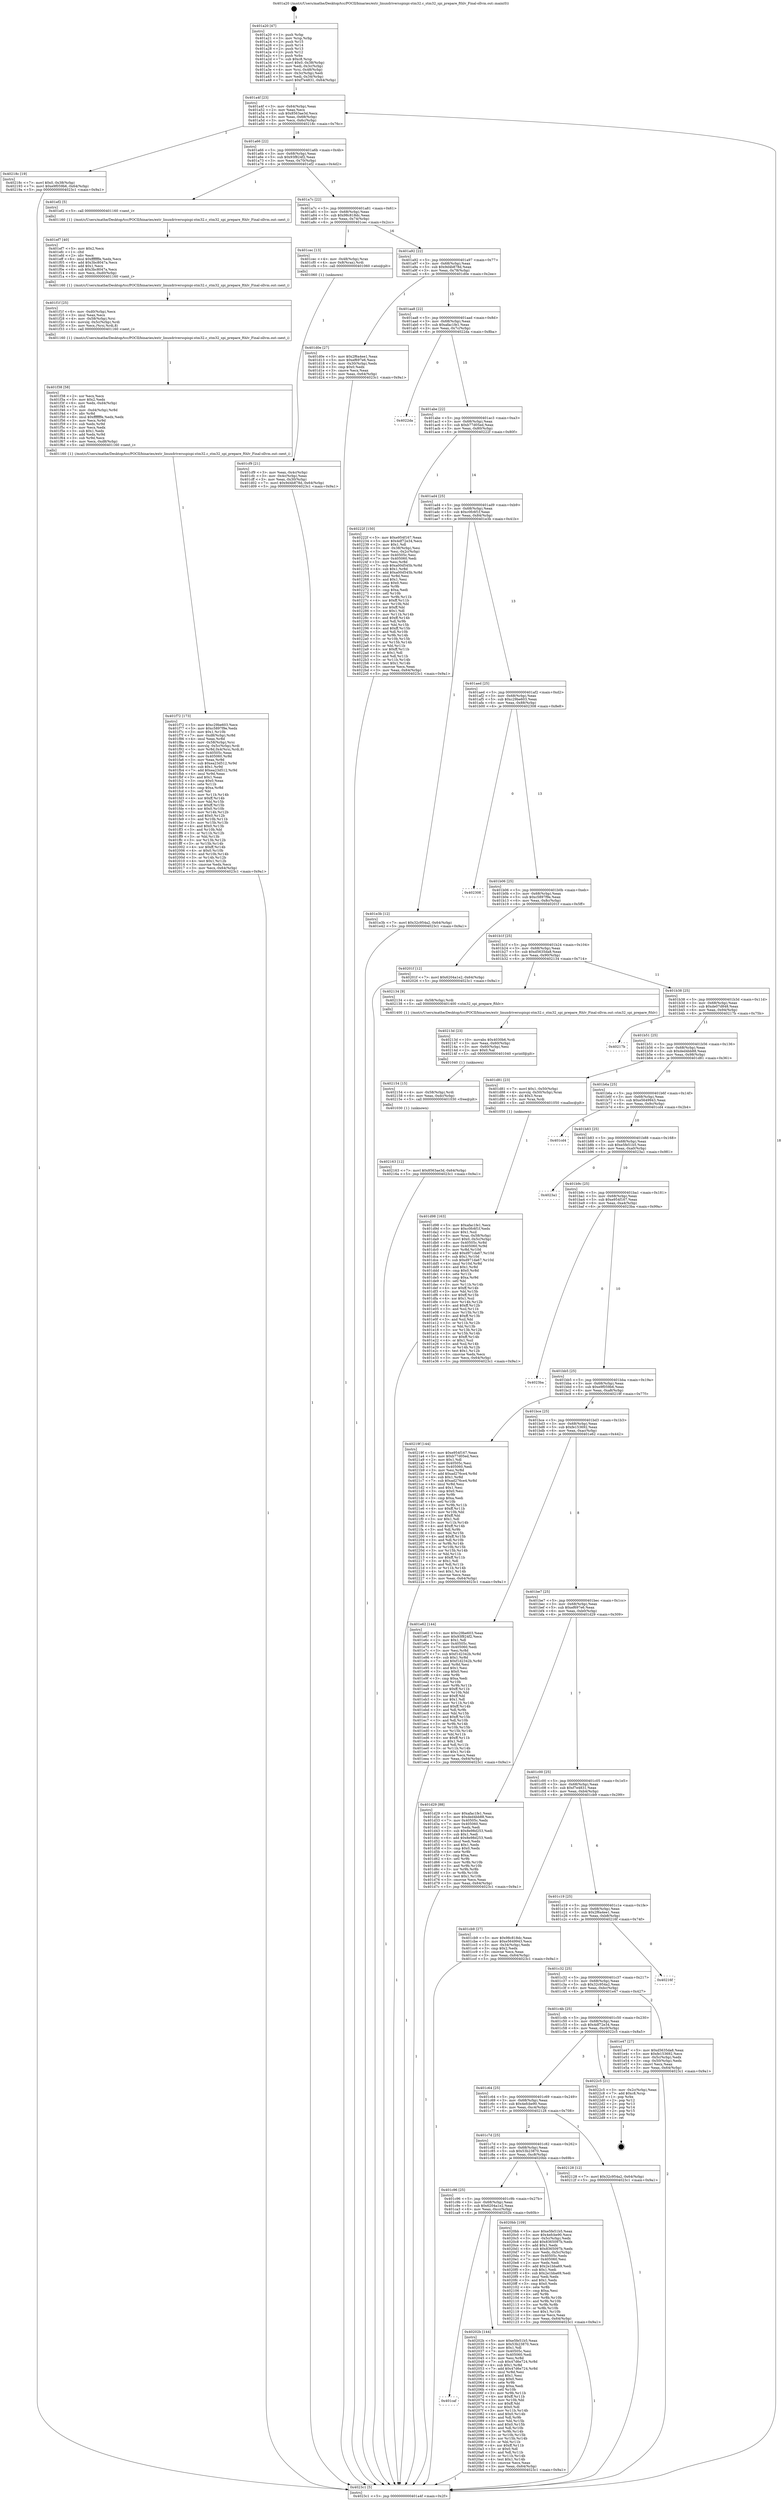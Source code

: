 digraph "0x401a20" {
  label = "0x401a20 (/mnt/c/Users/mathe/Desktop/tcc/POCII/binaries/extr_linuxdriversspispi-stm32.c_stm32_spi_prepare_fthlv_Final-ollvm.out::main(0))"
  labelloc = "t"
  node[shape=record]

  Entry [label="",width=0.3,height=0.3,shape=circle,fillcolor=black,style=filled]
  "0x401a4f" [label="{
     0x401a4f [23]\l
     | [instrs]\l
     &nbsp;&nbsp;0x401a4f \<+3\>: mov -0x64(%rbp),%eax\l
     &nbsp;&nbsp;0x401a52 \<+2\>: mov %eax,%ecx\l
     &nbsp;&nbsp;0x401a54 \<+6\>: sub $0x8563ae3d,%ecx\l
     &nbsp;&nbsp;0x401a5a \<+3\>: mov %eax,-0x68(%rbp)\l
     &nbsp;&nbsp;0x401a5d \<+3\>: mov %ecx,-0x6c(%rbp)\l
     &nbsp;&nbsp;0x401a60 \<+6\>: je 000000000040218c \<main+0x76c\>\l
  }"]
  "0x40218c" [label="{
     0x40218c [19]\l
     | [instrs]\l
     &nbsp;&nbsp;0x40218c \<+7\>: movl $0x0,-0x38(%rbp)\l
     &nbsp;&nbsp;0x402193 \<+7\>: movl $0xe9f059b6,-0x64(%rbp)\l
     &nbsp;&nbsp;0x40219a \<+5\>: jmp 00000000004023c1 \<main+0x9a1\>\l
  }"]
  "0x401a66" [label="{
     0x401a66 [22]\l
     | [instrs]\l
     &nbsp;&nbsp;0x401a66 \<+5\>: jmp 0000000000401a6b \<main+0x4b\>\l
     &nbsp;&nbsp;0x401a6b \<+3\>: mov -0x68(%rbp),%eax\l
     &nbsp;&nbsp;0x401a6e \<+5\>: sub $0x93f824f2,%eax\l
     &nbsp;&nbsp;0x401a73 \<+3\>: mov %eax,-0x70(%rbp)\l
     &nbsp;&nbsp;0x401a76 \<+6\>: je 0000000000401ef2 \<main+0x4d2\>\l
  }"]
  Exit [label="",width=0.3,height=0.3,shape=circle,fillcolor=black,style=filled,peripheries=2]
  "0x401ef2" [label="{
     0x401ef2 [5]\l
     | [instrs]\l
     &nbsp;&nbsp;0x401ef2 \<+5\>: call 0000000000401160 \<next_i\>\l
     | [calls]\l
     &nbsp;&nbsp;0x401160 \{1\} (/mnt/c/Users/mathe/Desktop/tcc/POCII/binaries/extr_linuxdriversspispi-stm32.c_stm32_spi_prepare_fthlv_Final-ollvm.out::next_i)\l
  }"]
  "0x401a7c" [label="{
     0x401a7c [22]\l
     | [instrs]\l
     &nbsp;&nbsp;0x401a7c \<+5\>: jmp 0000000000401a81 \<main+0x61\>\l
     &nbsp;&nbsp;0x401a81 \<+3\>: mov -0x68(%rbp),%eax\l
     &nbsp;&nbsp;0x401a84 \<+5\>: sub $0x98c818dc,%eax\l
     &nbsp;&nbsp;0x401a89 \<+3\>: mov %eax,-0x74(%rbp)\l
     &nbsp;&nbsp;0x401a8c \<+6\>: je 0000000000401cec \<main+0x2cc\>\l
  }"]
  "0x402163" [label="{
     0x402163 [12]\l
     | [instrs]\l
     &nbsp;&nbsp;0x402163 \<+7\>: movl $0x8563ae3d,-0x64(%rbp)\l
     &nbsp;&nbsp;0x40216a \<+5\>: jmp 00000000004023c1 \<main+0x9a1\>\l
  }"]
  "0x401cec" [label="{
     0x401cec [13]\l
     | [instrs]\l
     &nbsp;&nbsp;0x401cec \<+4\>: mov -0x48(%rbp),%rax\l
     &nbsp;&nbsp;0x401cf0 \<+4\>: mov 0x8(%rax),%rdi\l
     &nbsp;&nbsp;0x401cf4 \<+5\>: call 0000000000401060 \<atoi@plt\>\l
     | [calls]\l
     &nbsp;&nbsp;0x401060 \{1\} (unknown)\l
  }"]
  "0x401a92" [label="{
     0x401a92 [22]\l
     | [instrs]\l
     &nbsp;&nbsp;0x401a92 \<+5\>: jmp 0000000000401a97 \<main+0x77\>\l
     &nbsp;&nbsp;0x401a97 \<+3\>: mov -0x68(%rbp),%eax\l
     &nbsp;&nbsp;0x401a9a \<+5\>: sub $0x9d4b878d,%eax\l
     &nbsp;&nbsp;0x401a9f \<+3\>: mov %eax,-0x78(%rbp)\l
     &nbsp;&nbsp;0x401aa2 \<+6\>: je 0000000000401d0e \<main+0x2ee\>\l
  }"]
  "0x402154" [label="{
     0x402154 [15]\l
     | [instrs]\l
     &nbsp;&nbsp;0x402154 \<+4\>: mov -0x58(%rbp),%rdi\l
     &nbsp;&nbsp;0x402158 \<+6\>: mov %eax,-0xdc(%rbp)\l
     &nbsp;&nbsp;0x40215e \<+5\>: call 0000000000401030 \<free@plt\>\l
     | [calls]\l
     &nbsp;&nbsp;0x401030 \{1\} (unknown)\l
  }"]
  "0x401d0e" [label="{
     0x401d0e [27]\l
     | [instrs]\l
     &nbsp;&nbsp;0x401d0e \<+5\>: mov $0x2f6a4ee1,%eax\l
     &nbsp;&nbsp;0x401d13 \<+5\>: mov $0xef697e6,%ecx\l
     &nbsp;&nbsp;0x401d18 \<+3\>: mov -0x30(%rbp),%edx\l
     &nbsp;&nbsp;0x401d1b \<+3\>: cmp $0x0,%edx\l
     &nbsp;&nbsp;0x401d1e \<+3\>: cmove %ecx,%eax\l
     &nbsp;&nbsp;0x401d21 \<+3\>: mov %eax,-0x64(%rbp)\l
     &nbsp;&nbsp;0x401d24 \<+5\>: jmp 00000000004023c1 \<main+0x9a1\>\l
  }"]
  "0x401aa8" [label="{
     0x401aa8 [22]\l
     | [instrs]\l
     &nbsp;&nbsp;0x401aa8 \<+5\>: jmp 0000000000401aad \<main+0x8d\>\l
     &nbsp;&nbsp;0x401aad \<+3\>: mov -0x68(%rbp),%eax\l
     &nbsp;&nbsp;0x401ab0 \<+5\>: sub $0xafac1fe1,%eax\l
     &nbsp;&nbsp;0x401ab5 \<+3\>: mov %eax,-0x7c(%rbp)\l
     &nbsp;&nbsp;0x401ab8 \<+6\>: je 00000000004022da \<main+0x8ba\>\l
  }"]
  "0x40213d" [label="{
     0x40213d [23]\l
     | [instrs]\l
     &nbsp;&nbsp;0x40213d \<+10\>: movabs $0x4030b6,%rdi\l
     &nbsp;&nbsp;0x402147 \<+3\>: mov %eax,-0x60(%rbp)\l
     &nbsp;&nbsp;0x40214a \<+3\>: mov -0x60(%rbp),%esi\l
     &nbsp;&nbsp;0x40214d \<+2\>: mov $0x0,%al\l
     &nbsp;&nbsp;0x40214f \<+5\>: call 0000000000401040 \<printf@plt\>\l
     | [calls]\l
     &nbsp;&nbsp;0x401040 \{1\} (unknown)\l
  }"]
  "0x4022da" [label="{
     0x4022da\l
  }", style=dashed]
  "0x401abe" [label="{
     0x401abe [22]\l
     | [instrs]\l
     &nbsp;&nbsp;0x401abe \<+5\>: jmp 0000000000401ac3 \<main+0xa3\>\l
     &nbsp;&nbsp;0x401ac3 \<+3\>: mov -0x68(%rbp),%eax\l
     &nbsp;&nbsp;0x401ac6 \<+5\>: sub $0xb77d05ed,%eax\l
     &nbsp;&nbsp;0x401acb \<+3\>: mov %eax,-0x80(%rbp)\l
     &nbsp;&nbsp;0x401ace \<+6\>: je 000000000040222f \<main+0x80f\>\l
  }"]
  "0x401caf" [label="{
     0x401caf\l
  }", style=dashed]
  "0x40222f" [label="{
     0x40222f [150]\l
     | [instrs]\l
     &nbsp;&nbsp;0x40222f \<+5\>: mov $0xe954f167,%eax\l
     &nbsp;&nbsp;0x402234 \<+5\>: mov $0x4df72e34,%ecx\l
     &nbsp;&nbsp;0x402239 \<+2\>: mov $0x1,%dl\l
     &nbsp;&nbsp;0x40223b \<+3\>: mov -0x38(%rbp),%esi\l
     &nbsp;&nbsp;0x40223e \<+3\>: mov %esi,-0x2c(%rbp)\l
     &nbsp;&nbsp;0x402241 \<+7\>: mov 0x40505c,%esi\l
     &nbsp;&nbsp;0x402248 \<+7\>: mov 0x405060,%edi\l
     &nbsp;&nbsp;0x40224f \<+3\>: mov %esi,%r8d\l
     &nbsp;&nbsp;0x402252 \<+7\>: sub $0xa00d545b,%r8d\l
     &nbsp;&nbsp;0x402259 \<+4\>: sub $0x1,%r8d\l
     &nbsp;&nbsp;0x40225d \<+7\>: add $0xa00d545b,%r8d\l
     &nbsp;&nbsp;0x402264 \<+4\>: imul %r8d,%esi\l
     &nbsp;&nbsp;0x402268 \<+3\>: and $0x1,%esi\l
     &nbsp;&nbsp;0x40226b \<+3\>: cmp $0x0,%esi\l
     &nbsp;&nbsp;0x40226e \<+4\>: sete %r9b\l
     &nbsp;&nbsp;0x402272 \<+3\>: cmp $0xa,%edi\l
     &nbsp;&nbsp;0x402275 \<+4\>: setl %r10b\l
     &nbsp;&nbsp;0x402279 \<+3\>: mov %r9b,%r11b\l
     &nbsp;&nbsp;0x40227c \<+4\>: xor $0xff,%r11b\l
     &nbsp;&nbsp;0x402280 \<+3\>: mov %r10b,%bl\l
     &nbsp;&nbsp;0x402283 \<+3\>: xor $0xff,%bl\l
     &nbsp;&nbsp;0x402286 \<+3\>: xor $0x1,%dl\l
     &nbsp;&nbsp;0x402289 \<+3\>: mov %r11b,%r14b\l
     &nbsp;&nbsp;0x40228c \<+4\>: and $0xff,%r14b\l
     &nbsp;&nbsp;0x402290 \<+3\>: and %dl,%r9b\l
     &nbsp;&nbsp;0x402293 \<+3\>: mov %bl,%r15b\l
     &nbsp;&nbsp;0x402296 \<+4\>: and $0xff,%r15b\l
     &nbsp;&nbsp;0x40229a \<+3\>: and %dl,%r10b\l
     &nbsp;&nbsp;0x40229d \<+3\>: or %r9b,%r14b\l
     &nbsp;&nbsp;0x4022a0 \<+3\>: or %r10b,%r15b\l
     &nbsp;&nbsp;0x4022a3 \<+3\>: xor %r15b,%r14b\l
     &nbsp;&nbsp;0x4022a6 \<+3\>: or %bl,%r11b\l
     &nbsp;&nbsp;0x4022a9 \<+4\>: xor $0xff,%r11b\l
     &nbsp;&nbsp;0x4022ad \<+3\>: or $0x1,%dl\l
     &nbsp;&nbsp;0x4022b0 \<+3\>: and %dl,%r11b\l
     &nbsp;&nbsp;0x4022b3 \<+3\>: or %r11b,%r14b\l
     &nbsp;&nbsp;0x4022b6 \<+4\>: test $0x1,%r14b\l
     &nbsp;&nbsp;0x4022ba \<+3\>: cmovne %ecx,%eax\l
     &nbsp;&nbsp;0x4022bd \<+3\>: mov %eax,-0x64(%rbp)\l
     &nbsp;&nbsp;0x4022c0 \<+5\>: jmp 00000000004023c1 \<main+0x9a1\>\l
  }"]
  "0x401ad4" [label="{
     0x401ad4 [25]\l
     | [instrs]\l
     &nbsp;&nbsp;0x401ad4 \<+5\>: jmp 0000000000401ad9 \<main+0xb9\>\l
     &nbsp;&nbsp;0x401ad9 \<+3\>: mov -0x68(%rbp),%eax\l
     &nbsp;&nbsp;0x401adc \<+5\>: sub $0xc0fc6f1f,%eax\l
     &nbsp;&nbsp;0x401ae1 \<+6\>: mov %eax,-0x84(%rbp)\l
     &nbsp;&nbsp;0x401ae7 \<+6\>: je 0000000000401e3b \<main+0x41b\>\l
  }"]
  "0x40202b" [label="{
     0x40202b [144]\l
     | [instrs]\l
     &nbsp;&nbsp;0x40202b \<+5\>: mov $0xe5fe51b5,%eax\l
     &nbsp;&nbsp;0x402030 \<+5\>: mov $0x53b23870,%ecx\l
     &nbsp;&nbsp;0x402035 \<+2\>: mov $0x1,%dl\l
     &nbsp;&nbsp;0x402037 \<+7\>: mov 0x40505c,%esi\l
     &nbsp;&nbsp;0x40203e \<+7\>: mov 0x405060,%edi\l
     &nbsp;&nbsp;0x402045 \<+3\>: mov %esi,%r8d\l
     &nbsp;&nbsp;0x402048 \<+7\>: sub $0x47d6e724,%r8d\l
     &nbsp;&nbsp;0x40204f \<+4\>: sub $0x1,%r8d\l
     &nbsp;&nbsp;0x402053 \<+7\>: add $0x47d6e724,%r8d\l
     &nbsp;&nbsp;0x40205a \<+4\>: imul %r8d,%esi\l
     &nbsp;&nbsp;0x40205e \<+3\>: and $0x1,%esi\l
     &nbsp;&nbsp;0x402061 \<+3\>: cmp $0x0,%esi\l
     &nbsp;&nbsp;0x402064 \<+4\>: sete %r9b\l
     &nbsp;&nbsp;0x402068 \<+3\>: cmp $0xa,%edi\l
     &nbsp;&nbsp;0x40206b \<+4\>: setl %r10b\l
     &nbsp;&nbsp;0x40206f \<+3\>: mov %r9b,%r11b\l
     &nbsp;&nbsp;0x402072 \<+4\>: xor $0xff,%r11b\l
     &nbsp;&nbsp;0x402076 \<+3\>: mov %r10b,%bl\l
     &nbsp;&nbsp;0x402079 \<+3\>: xor $0xff,%bl\l
     &nbsp;&nbsp;0x40207c \<+3\>: xor $0x0,%dl\l
     &nbsp;&nbsp;0x40207f \<+3\>: mov %r11b,%r14b\l
     &nbsp;&nbsp;0x402082 \<+4\>: and $0x0,%r14b\l
     &nbsp;&nbsp;0x402086 \<+3\>: and %dl,%r9b\l
     &nbsp;&nbsp;0x402089 \<+3\>: mov %bl,%r15b\l
     &nbsp;&nbsp;0x40208c \<+4\>: and $0x0,%r15b\l
     &nbsp;&nbsp;0x402090 \<+3\>: and %dl,%r10b\l
     &nbsp;&nbsp;0x402093 \<+3\>: or %r9b,%r14b\l
     &nbsp;&nbsp;0x402096 \<+3\>: or %r10b,%r15b\l
     &nbsp;&nbsp;0x402099 \<+3\>: xor %r15b,%r14b\l
     &nbsp;&nbsp;0x40209c \<+3\>: or %bl,%r11b\l
     &nbsp;&nbsp;0x40209f \<+4\>: xor $0xff,%r11b\l
     &nbsp;&nbsp;0x4020a3 \<+3\>: or $0x0,%dl\l
     &nbsp;&nbsp;0x4020a6 \<+3\>: and %dl,%r11b\l
     &nbsp;&nbsp;0x4020a9 \<+3\>: or %r11b,%r14b\l
     &nbsp;&nbsp;0x4020ac \<+4\>: test $0x1,%r14b\l
     &nbsp;&nbsp;0x4020b0 \<+3\>: cmovne %ecx,%eax\l
     &nbsp;&nbsp;0x4020b3 \<+3\>: mov %eax,-0x64(%rbp)\l
     &nbsp;&nbsp;0x4020b6 \<+5\>: jmp 00000000004023c1 \<main+0x9a1\>\l
  }"]
  "0x401e3b" [label="{
     0x401e3b [12]\l
     | [instrs]\l
     &nbsp;&nbsp;0x401e3b \<+7\>: movl $0x32c954a2,-0x64(%rbp)\l
     &nbsp;&nbsp;0x401e42 \<+5\>: jmp 00000000004023c1 \<main+0x9a1\>\l
  }"]
  "0x401aed" [label="{
     0x401aed [25]\l
     | [instrs]\l
     &nbsp;&nbsp;0x401aed \<+5\>: jmp 0000000000401af2 \<main+0xd2\>\l
     &nbsp;&nbsp;0x401af2 \<+3\>: mov -0x68(%rbp),%eax\l
     &nbsp;&nbsp;0x401af5 \<+5\>: sub $0xc29be603,%eax\l
     &nbsp;&nbsp;0x401afa \<+6\>: mov %eax,-0x88(%rbp)\l
     &nbsp;&nbsp;0x401b00 \<+6\>: je 0000000000402308 \<main+0x8e8\>\l
  }"]
  "0x401c96" [label="{
     0x401c96 [25]\l
     | [instrs]\l
     &nbsp;&nbsp;0x401c96 \<+5\>: jmp 0000000000401c9b \<main+0x27b\>\l
     &nbsp;&nbsp;0x401c9b \<+3\>: mov -0x68(%rbp),%eax\l
     &nbsp;&nbsp;0x401c9e \<+5\>: sub $0x6204a1e2,%eax\l
     &nbsp;&nbsp;0x401ca3 \<+6\>: mov %eax,-0xcc(%rbp)\l
     &nbsp;&nbsp;0x401ca9 \<+6\>: je 000000000040202b \<main+0x60b\>\l
  }"]
  "0x402308" [label="{
     0x402308\l
  }", style=dashed]
  "0x401b06" [label="{
     0x401b06 [25]\l
     | [instrs]\l
     &nbsp;&nbsp;0x401b06 \<+5\>: jmp 0000000000401b0b \<main+0xeb\>\l
     &nbsp;&nbsp;0x401b0b \<+3\>: mov -0x68(%rbp),%eax\l
     &nbsp;&nbsp;0x401b0e \<+5\>: sub $0xc5897f9e,%eax\l
     &nbsp;&nbsp;0x401b13 \<+6\>: mov %eax,-0x8c(%rbp)\l
     &nbsp;&nbsp;0x401b19 \<+6\>: je 000000000040201f \<main+0x5ff\>\l
  }"]
  "0x4020bb" [label="{
     0x4020bb [109]\l
     | [instrs]\l
     &nbsp;&nbsp;0x4020bb \<+5\>: mov $0xe5fe51b5,%eax\l
     &nbsp;&nbsp;0x4020c0 \<+5\>: mov $0x4efcbe90,%ecx\l
     &nbsp;&nbsp;0x4020c5 \<+3\>: mov -0x5c(%rbp),%edx\l
     &nbsp;&nbsp;0x4020c8 \<+6\>: add $0x8365097b,%edx\l
     &nbsp;&nbsp;0x4020ce \<+3\>: add $0x1,%edx\l
     &nbsp;&nbsp;0x4020d1 \<+6\>: sub $0x8365097b,%edx\l
     &nbsp;&nbsp;0x4020d7 \<+3\>: mov %edx,-0x5c(%rbp)\l
     &nbsp;&nbsp;0x4020da \<+7\>: mov 0x40505c,%edx\l
     &nbsp;&nbsp;0x4020e1 \<+7\>: mov 0x405060,%esi\l
     &nbsp;&nbsp;0x4020e8 \<+2\>: mov %edx,%edi\l
     &nbsp;&nbsp;0x4020ea \<+6\>: add $0x2e1bba69,%edi\l
     &nbsp;&nbsp;0x4020f0 \<+3\>: sub $0x1,%edi\l
     &nbsp;&nbsp;0x4020f3 \<+6\>: sub $0x2e1bba69,%edi\l
     &nbsp;&nbsp;0x4020f9 \<+3\>: imul %edi,%edx\l
     &nbsp;&nbsp;0x4020fc \<+3\>: and $0x1,%edx\l
     &nbsp;&nbsp;0x4020ff \<+3\>: cmp $0x0,%edx\l
     &nbsp;&nbsp;0x402102 \<+4\>: sete %r8b\l
     &nbsp;&nbsp;0x402106 \<+3\>: cmp $0xa,%esi\l
     &nbsp;&nbsp;0x402109 \<+4\>: setl %r9b\l
     &nbsp;&nbsp;0x40210d \<+3\>: mov %r8b,%r10b\l
     &nbsp;&nbsp;0x402110 \<+3\>: and %r9b,%r10b\l
     &nbsp;&nbsp;0x402113 \<+3\>: xor %r9b,%r8b\l
     &nbsp;&nbsp;0x402116 \<+3\>: or %r8b,%r10b\l
     &nbsp;&nbsp;0x402119 \<+4\>: test $0x1,%r10b\l
     &nbsp;&nbsp;0x40211d \<+3\>: cmovne %ecx,%eax\l
     &nbsp;&nbsp;0x402120 \<+3\>: mov %eax,-0x64(%rbp)\l
     &nbsp;&nbsp;0x402123 \<+5\>: jmp 00000000004023c1 \<main+0x9a1\>\l
  }"]
  "0x40201f" [label="{
     0x40201f [12]\l
     | [instrs]\l
     &nbsp;&nbsp;0x40201f \<+7\>: movl $0x6204a1e2,-0x64(%rbp)\l
     &nbsp;&nbsp;0x402026 \<+5\>: jmp 00000000004023c1 \<main+0x9a1\>\l
  }"]
  "0x401b1f" [label="{
     0x401b1f [25]\l
     | [instrs]\l
     &nbsp;&nbsp;0x401b1f \<+5\>: jmp 0000000000401b24 \<main+0x104\>\l
     &nbsp;&nbsp;0x401b24 \<+3\>: mov -0x68(%rbp),%eax\l
     &nbsp;&nbsp;0x401b27 \<+5\>: sub $0xd5635da8,%eax\l
     &nbsp;&nbsp;0x401b2c \<+6\>: mov %eax,-0x90(%rbp)\l
     &nbsp;&nbsp;0x401b32 \<+6\>: je 0000000000402134 \<main+0x714\>\l
  }"]
  "0x401c7d" [label="{
     0x401c7d [25]\l
     | [instrs]\l
     &nbsp;&nbsp;0x401c7d \<+5\>: jmp 0000000000401c82 \<main+0x262\>\l
     &nbsp;&nbsp;0x401c82 \<+3\>: mov -0x68(%rbp),%eax\l
     &nbsp;&nbsp;0x401c85 \<+5\>: sub $0x53b23870,%eax\l
     &nbsp;&nbsp;0x401c8a \<+6\>: mov %eax,-0xc8(%rbp)\l
     &nbsp;&nbsp;0x401c90 \<+6\>: je 00000000004020bb \<main+0x69b\>\l
  }"]
  "0x402134" [label="{
     0x402134 [9]\l
     | [instrs]\l
     &nbsp;&nbsp;0x402134 \<+4\>: mov -0x58(%rbp),%rdi\l
     &nbsp;&nbsp;0x402138 \<+5\>: call 0000000000401400 \<stm32_spi_prepare_fthlv\>\l
     | [calls]\l
     &nbsp;&nbsp;0x401400 \{1\} (/mnt/c/Users/mathe/Desktop/tcc/POCII/binaries/extr_linuxdriversspispi-stm32.c_stm32_spi_prepare_fthlv_Final-ollvm.out::stm32_spi_prepare_fthlv)\l
  }"]
  "0x401b38" [label="{
     0x401b38 [25]\l
     | [instrs]\l
     &nbsp;&nbsp;0x401b38 \<+5\>: jmp 0000000000401b3d \<main+0x11d\>\l
     &nbsp;&nbsp;0x401b3d \<+3\>: mov -0x68(%rbp),%eax\l
     &nbsp;&nbsp;0x401b40 \<+5\>: sub $0xde07d848,%eax\l
     &nbsp;&nbsp;0x401b45 \<+6\>: mov %eax,-0x94(%rbp)\l
     &nbsp;&nbsp;0x401b4b \<+6\>: je 000000000040217b \<main+0x75b\>\l
  }"]
  "0x402128" [label="{
     0x402128 [12]\l
     | [instrs]\l
     &nbsp;&nbsp;0x402128 \<+7\>: movl $0x32c954a2,-0x64(%rbp)\l
     &nbsp;&nbsp;0x40212f \<+5\>: jmp 00000000004023c1 \<main+0x9a1\>\l
  }"]
  "0x40217b" [label="{
     0x40217b\l
  }", style=dashed]
  "0x401b51" [label="{
     0x401b51 [25]\l
     | [instrs]\l
     &nbsp;&nbsp;0x401b51 \<+5\>: jmp 0000000000401b56 \<main+0x136\>\l
     &nbsp;&nbsp;0x401b56 \<+3\>: mov -0x68(%rbp),%eax\l
     &nbsp;&nbsp;0x401b59 \<+5\>: sub $0xded4bb88,%eax\l
     &nbsp;&nbsp;0x401b5e \<+6\>: mov %eax,-0x98(%rbp)\l
     &nbsp;&nbsp;0x401b64 \<+6\>: je 0000000000401d81 \<main+0x361\>\l
  }"]
  "0x401c64" [label="{
     0x401c64 [25]\l
     | [instrs]\l
     &nbsp;&nbsp;0x401c64 \<+5\>: jmp 0000000000401c69 \<main+0x249\>\l
     &nbsp;&nbsp;0x401c69 \<+3\>: mov -0x68(%rbp),%eax\l
     &nbsp;&nbsp;0x401c6c \<+5\>: sub $0x4efcbe90,%eax\l
     &nbsp;&nbsp;0x401c71 \<+6\>: mov %eax,-0xc4(%rbp)\l
     &nbsp;&nbsp;0x401c77 \<+6\>: je 0000000000402128 \<main+0x708\>\l
  }"]
  "0x401d81" [label="{
     0x401d81 [23]\l
     | [instrs]\l
     &nbsp;&nbsp;0x401d81 \<+7\>: movl $0x1,-0x50(%rbp)\l
     &nbsp;&nbsp;0x401d88 \<+4\>: movslq -0x50(%rbp),%rax\l
     &nbsp;&nbsp;0x401d8c \<+4\>: shl $0x3,%rax\l
     &nbsp;&nbsp;0x401d90 \<+3\>: mov %rax,%rdi\l
     &nbsp;&nbsp;0x401d93 \<+5\>: call 0000000000401050 \<malloc@plt\>\l
     | [calls]\l
     &nbsp;&nbsp;0x401050 \{1\} (unknown)\l
  }"]
  "0x401b6a" [label="{
     0x401b6a [25]\l
     | [instrs]\l
     &nbsp;&nbsp;0x401b6a \<+5\>: jmp 0000000000401b6f \<main+0x14f\>\l
     &nbsp;&nbsp;0x401b6f \<+3\>: mov -0x68(%rbp),%eax\l
     &nbsp;&nbsp;0x401b72 \<+5\>: sub $0xe5649943,%eax\l
     &nbsp;&nbsp;0x401b77 \<+6\>: mov %eax,-0x9c(%rbp)\l
     &nbsp;&nbsp;0x401b7d \<+6\>: je 0000000000401cd4 \<main+0x2b4\>\l
  }"]
  "0x4022c5" [label="{
     0x4022c5 [21]\l
     | [instrs]\l
     &nbsp;&nbsp;0x4022c5 \<+3\>: mov -0x2c(%rbp),%eax\l
     &nbsp;&nbsp;0x4022c8 \<+7\>: add $0xc8,%rsp\l
     &nbsp;&nbsp;0x4022cf \<+1\>: pop %rbx\l
     &nbsp;&nbsp;0x4022d0 \<+2\>: pop %r12\l
     &nbsp;&nbsp;0x4022d2 \<+2\>: pop %r13\l
     &nbsp;&nbsp;0x4022d4 \<+2\>: pop %r14\l
     &nbsp;&nbsp;0x4022d6 \<+2\>: pop %r15\l
     &nbsp;&nbsp;0x4022d8 \<+1\>: pop %rbp\l
     &nbsp;&nbsp;0x4022d9 \<+1\>: ret\l
  }"]
  "0x401cd4" [label="{
     0x401cd4\l
  }", style=dashed]
  "0x401b83" [label="{
     0x401b83 [25]\l
     | [instrs]\l
     &nbsp;&nbsp;0x401b83 \<+5\>: jmp 0000000000401b88 \<main+0x168\>\l
     &nbsp;&nbsp;0x401b88 \<+3\>: mov -0x68(%rbp),%eax\l
     &nbsp;&nbsp;0x401b8b \<+5\>: sub $0xe5fe51b5,%eax\l
     &nbsp;&nbsp;0x401b90 \<+6\>: mov %eax,-0xa0(%rbp)\l
     &nbsp;&nbsp;0x401b96 \<+6\>: je 00000000004023a1 \<main+0x981\>\l
  }"]
  "0x401f72" [label="{
     0x401f72 [173]\l
     | [instrs]\l
     &nbsp;&nbsp;0x401f72 \<+5\>: mov $0xc29be603,%ecx\l
     &nbsp;&nbsp;0x401f77 \<+5\>: mov $0xc5897f9e,%edx\l
     &nbsp;&nbsp;0x401f7c \<+3\>: mov $0x1,%r10b\l
     &nbsp;&nbsp;0x401f7f \<+7\>: mov -0xd8(%rbp),%r8d\l
     &nbsp;&nbsp;0x401f86 \<+4\>: imul %eax,%r8d\l
     &nbsp;&nbsp;0x401f8a \<+4\>: mov -0x58(%rbp),%rsi\l
     &nbsp;&nbsp;0x401f8e \<+4\>: movslq -0x5c(%rbp),%rdi\l
     &nbsp;&nbsp;0x401f92 \<+5\>: mov %r8d,0x4(%rsi,%rdi,8)\l
     &nbsp;&nbsp;0x401f97 \<+7\>: mov 0x40505c,%eax\l
     &nbsp;&nbsp;0x401f9e \<+8\>: mov 0x405060,%r8d\l
     &nbsp;&nbsp;0x401fa6 \<+3\>: mov %eax,%r9d\l
     &nbsp;&nbsp;0x401fa9 \<+7\>: sub $0xea23d512,%r9d\l
     &nbsp;&nbsp;0x401fb0 \<+4\>: sub $0x1,%r9d\l
     &nbsp;&nbsp;0x401fb4 \<+7\>: add $0xea23d512,%r9d\l
     &nbsp;&nbsp;0x401fbb \<+4\>: imul %r9d,%eax\l
     &nbsp;&nbsp;0x401fbf \<+3\>: and $0x1,%eax\l
     &nbsp;&nbsp;0x401fc2 \<+3\>: cmp $0x0,%eax\l
     &nbsp;&nbsp;0x401fc5 \<+4\>: sete %r11b\l
     &nbsp;&nbsp;0x401fc9 \<+4\>: cmp $0xa,%r8d\l
     &nbsp;&nbsp;0x401fcd \<+3\>: setl %bl\l
     &nbsp;&nbsp;0x401fd0 \<+3\>: mov %r11b,%r14b\l
     &nbsp;&nbsp;0x401fd3 \<+4\>: xor $0xff,%r14b\l
     &nbsp;&nbsp;0x401fd7 \<+3\>: mov %bl,%r15b\l
     &nbsp;&nbsp;0x401fda \<+4\>: xor $0xff,%r15b\l
     &nbsp;&nbsp;0x401fde \<+4\>: xor $0x0,%r10b\l
     &nbsp;&nbsp;0x401fe2 \<+3\>: mov %r14b,%r12b\l
     &nbsp;&nbsp;0x401fe5 \<+4\>: and $0x0,%r12b\l
     &nbsp;&nbsp;0x401fe9 \<+3\>: and %r10b,%r11b\l
     &nbsp;&nbsp;0x401fec \<+3\>: mov %r15b,%r13b\l
     &nbsp;&nbsp;0x401fef \<+4\>: and $0x0,%r13b\l
     &nbsp;&nbsp;0x401ff3 \<+3\>: and %r10b,%bl\l
     &nbsp;&nbsp;0x401ff6 \<+3\>: or %r11b,%r12b\l
     &nbsp;&nbsp;0x401ff9 \<+3\>: or %bl,%r13b\l
     &nbsp;&nbsp;0x401ffc \<+3\>: xor %r13b,%r12b\l
     &nbsp;&nbsp;0x401fff \<+3\>: or %r15b,%r14b\l
     &nbsp;&nbsp;0x402002 \<+4\>: xor $0xff,%r14b\l
     &nbsp;&nbsp;0x402006 \<+4\>: or $0x0,%r10b\l
     &nbsp;&nbsp;0x40200a \<+3\>: and %r10b,%r14b\l
     &nbsp;&nbsp;0x40200d \<+3\>: or %r14b,%r12b\l
     &nbsp;&nbsp;0x402010 \<+4\>: test $0x1,%r12b\l
     &nbsp;&nbsp;0x402014 \<+3\>: cmovne %edx,%ecx\l
     &nbsp;&nbsp;0x402017 \<+3\>: mov %ecx,-0x64(%rbp)\l
     &nbsp;&nbsp;0x40201a \<+5\>: jmp 00000000004023c1 \<main+0x9a1\>\l
  }"]
  "0x4023a1" [label="{
     0x4023a1\l
  }", style=dashed]
  "0x401b9c" [label="{
     0x401b9c [25]\l
     | [instrs]\l
     &nbsp;&nbsp;0x401b9c \<+5\>: jmp 0000000000401ba1 \<main+0x181\>\l
     &nbsp;&nbsp;0x401ba1 \<+3\>: mov -0x68(%rbp),%eax\l
     &nbsp;&nbsp;0x401ba4 \<+5\>: sub $0xe954f167,%eax\l
     &nbsp;&nbsp;0x401ba9 \<+6\>: mov %eax,-0xa4(%rbp)\l
     &nbsp;&nbsp;0x401baf \<+6\>: je 00000000004023ba \<main+0x99a\>\l
  }"]
  "0x401f38" [label="{
     0x401f38 [58]\l
     | [instrs]\l
     &nbsp;&nbsp;0x401f38 \<+2\>: xor %ecx,%ecx\l
     &nbsp;&nbsp;0x401f3a \<+5\>: mov $0x2,%edx\l
     &nbsp;&nbsp;0x401f3f \<+6\>: mov %edx,-0xd4(%rbp)\l
     &nbsp;&nbsp;0x401f45 \<+1\>: cltd\l
     &nbsp;&nbsp;0x401f46 \<+7\>: mov -0xd4(%rbp),%r8d\l
     &nbsp;&nbsp;0x401f4d \<+3\>: idiv %r8d\l
     &nbsp;&nbsp;0x401f50 \<+6\>: imul $0xfffffffe,%edx,%edx\l
     &nbsp;&nbsp;0x401f56 \<+3\>: mov %ecx,%r9d\l
     &nbsp;&nbsp;0x401f59 \<+3\>: sub %edx,%r9d\l
     &nbsp;&nbsp;0x401f5c \<+2\>: mov %ecx,%edx\l
     &nbsp;&nbsp;0x401f5e \<+3\>: sub $0x1,%edx\l
     &nbsp;&nbsp;0x401f61 \<+3\>: add %edx,%r9d\l
     &nbsp;&nbsp;0x401f64 \<+3\>: sub %r9d,%ecx\l
     &nbsp;&nbsp;0x401f67 \<+6\>: mov %ecx,-0xd8(%rbp)\l
     &nbsp;&nbsp;0x401f6d \<+5\>: call 0000000000401160 \<next_i\>\l
     | [calls]\l
     &nbsp;&nbsp;0x401160 \{1\} (/mnt/c/Users/mathe/Desktop/tcc/POCII/binaries/extr_linuxdriversspispi-stm32.c_stm32_spi_prepare_fthlv_Final-ollvm.out::next_i)\l
  }"]
  "0x4023ba" [label="{
     0x4023ba\l
  }", style=dashed]
  "0x401bb5" [label="{
     0x401bb5 [25]\l
     | [instrs]\l
     &nbsp;&nbsp;0x401bb5 \<+5\>: jmp 0000000000401bba \<main+0x19a\>\l
     &nbsp;&nbsp;0x401bba \<+3\>: mov -0x68(%rbp),%eax\l
     &nbsp;&nbsp;0x401bbd \<+5\>: sub $0xe9f059b6,%eax\l
     &nbsp;&nbsp;0x401bc2 \<+6\>: mov %eax,-0xa8(%rbp)\l
     &nbsp;&nbsp;0x401bc8 \<+6\>: je 000000000040219f \<main+0x77f\>\l
  }"]
  "0x401f1f" [label="{
     0x401f1f [25]\l
     | [instrs]\l
     &nbsp;&nbsp;0x401f1f \<+6\>: mov -0xd0(%rbp),%ecx\l
     &nbsp;&nbsp;0x401f25 \<+3\>: imul %eax,%ecx\l
     &nbsp;&nbsp;0x401f28 \<+4\>: mov -0x58(%rbp),%rsi\l
     &nbsp;&nbsp;0x401f2c \<+4\>: movslq -0x5c(%rbp),%rdi\l
     &nbsp;&nbsp;0x401f30 \<+3\>: mov %ecx,(%rsi,%rdi,8)\l
     &nbsp;&nbsp;0x401f33 \<+5\>: call 0000000000401160 \<next_i\>\l
     | [calls]\l
     &nbsp;&nbsp;0x401160 \{1\} (/mnt/c/Users/mathe/Desktop/tcc/POCII/binaries/extr_linuxdriversspispi-stm32.c_stm32_spi_prepare_fthlv_Final-ollvm.out::next_i)\l
  }"]
  "0x40219f" [label="{
     0x40219f [144]\l
     | [instrs]\l
     &nbsp;&nbsp;0x40219f \<+5\>: mov $0xe954f167,%eax\l
     &nbsp;&nbsp;0x4021a4 \<+5\>: mov $0xb77d05ed,%ecx\l
     &nbsp;&nbsp;0x4021a9 \<+2\>: mov $0x1,%dl\l
     &nbsp;&nbsp;0x4021ab \<+7\>: mov 0x40505c,%esi\l
     &nbsp;&nbsp;0x4021b2 \<+7\>: mov 0x405060,%edi\l
     &nbsp;&nbsp;0x4021b9 \<+3\>: mov %esi,%r8d\l
     &nbsp;&nbsp;0x4021bc \<+7\>: add $0xad276ce4,%r8d\l
     &nbsp;&nbsp;0x4021c3 \<+4\>: sub $0x1,%r8d\l
     &nbsp;&nbsp;0x4021c7 \<+7\>: sub $0xad276ce4,%r8d\l
     &nbsp;&nbsp;0x4021ce \<+4\>: imul %r8d,%esi\l
     &nbsp;&nbsp;0x4021d2 \<+3\>: and $0x1,%esi\l
     &nbsp;&nbsp;0x4021d5 \<+3\>: cmp $0x0,%esi\l
     &nbsp;&nbsp;0x4021d8 \<+4\>: sete %r9b\l
     &nbsp;&nbsp;0x4021dc \<+3\>: cmp $0xa,%edi\l
     &nbsp;&nbsp;0x4021df \<+4\>: setl %r10b\l
     &nbsp;&nbsp;0x4021e3 \<+3\>: mov %r9b,%r11b\l
     &nbsp;&nbsp;0x4021e6 \<+4\>: xor $0xff,%r11b\l
     &nbsp;&nbsp;0x4021ea \<+3\>: mov %r10b,%bl\l
     &nbsp;&nbsp;0x4021ed \<+3\>: xor $0xff,%bl\l
     &nbsp;&nbsp;0x4021f0 \<+3\>: xor $0x1,%dl\l
     &nbsp;&nbsp;0x4021f3 \<+3\>: mov %r11b,%r14b\l
     &nbsp;&nbsp;0x4021f6 \<+4\>: and $0xff,%r14b\l
     &nbsp;&nbsp;0x4021fa \<+3\>: and %dl,%r9b\l
     &nbsp;&nbsp;0x4021fd \<+3\>: mov %bl,%r15b\l
     &nbsp;&nbsp;0x402200 \<+4\>: and $0xff,%r15b\l
     &nbsp;&nbsp;0x402204 \<+3\>: and %dl,%r10b\l
     &nbsp;&nbsp;0x402207 \<+3\>: or %r9b,%r14b\l
     &nbsp;&nbsp;0x40220a \<+3\>: or %r10b,%r15b\l
     &nbsp;&nbsp;0x40220d \<+3\>: xor %r15b,%r14b\l
     &nbsp;&nbsp;0x402210 \<+3\>: or %bl,%r11b\l
     &nbsp;&nbsp;0x402213 \<+4\>: xor $0xff,%r11b\l
     &nbsp;&nbsp;0x402217 \<+3\>: or $0x1,%dl\l
     &nbsp;&nbsp;0x40221a \<+3\>: and %dl,%r11b\l
     &nbsp;&nbsp;0x40221d \<+3\>: or %r11b,%r14b\l
     &nbsp;&nbsp;0x402220 \<+4\>: test $0x1,%r14b\l
     &nbsp;&nbsp;0x402224 \<+3\>: cmovne %ecx,%eax\l
     &nbsp;&nbsp;0x402227 \<+3\>: mov %eax,-0x64(%rbp)\l
     &nbsp;&nbsp;0x40222a \<+5\>: jmp 00000000004023c1 \<main+0x9a1\>\l
  }"]
  "0x401bce" [label="{
     0x401bce [25]\l
     | [instrs]\l
     &nbsp;&nbsp;0x401bce \<+5\>: jmp 0000000000401bd3 \<main+0x1b3\>\l
     &nbsp;&nbsp;0x401bd3 \<+3\>: mov -0x68(%rbp),%eax\l
     &nbsp;&nbsp;0x401bd6 \<+5\>: sub $0xfe153692,%eax\l
     &nbsp;&nbsp;0x401bdb \<+6\>: mov %eax,-0xac(%rbp)\l
     &nbsp;&nbsp;0x401be1 \<+6\>: je 0000000000401e62 \<main+0x442\>\l
  }"]
  "0x401ef7" [label="{
     0x401ef7 [40]\l
     | [instrs]\l
     &nbsp;&nbsp;0x401ef7 \<+5\>: mov $0x2,%ecx\l
     &nbsp;&nbsp;0x401efc \<+1\>: cltd\l
     &nbsp;&nbsp;0x401efd \<+2\>: idiv %ecx\l
     &nbsp;&nbsp;0x401eff \<+6\>: imul $0xfffffffe,%edx,%ecx\l
     &nbsp;&nbsp;0x401f05 \<+6\>: add $0x3bc8047a,%ecx\l
     &nbsp;&nbsp;0x401f0b \<+3\>: add $0x1,%ecx\l
     &nbsp;&nbsp;0x401f0e \<+6\>: sub $0x3bc8047a,%ecx\l
     &nbsp;&nbsp;0x401f14 \<+6\>: mov %ecx,-0xd0(%rbp)\l
     &nbsp;&nbsp;0x401f1a \<+5\>: call 0000000000401160 \<next_i\>\l
     | [calls]\l
     &nbsp;&nbsp;0x401160 \{1\} (/mnt/c/Users/mathe/Desktop/tcc/POCII/binaries/extr_linuxdriversspispi-stm32.c_stm32_spi_prepare_fthlv_Final-ollvm.out::next_i)\l
  }"]
  "0x401e62" [label="{
     0x401e62 [144]\l
     | [instrs]\l
     &nbsp;&nbsp;0x401e62 \<+5\>: mov $0xc29be603,%eax\l
     &nbsp;&nbsp;0x401e67 \<+5\>: mov $0x93f824f2,%ecx\l
     &nbsp;&nbsp;0x401e6c \<+2\>: mov $0x1,%dl\l
     &nbsp;&nbsp;0x401e6e \<+7\>: mov 0x40505c,%esi\l
     &nbsp;&nbsp;0x401e75 \<+7\>: mov 0x405060,%edi\l
     &nbsp;&nbsp;0x401e7c \<+3\>: mov %esi,%r8d\l
     &nbsp;&nbsp;0x401e7f \<+7\>: sub $0xf1d2342b,%r8d\l
     &nbsp;&nbsp;0x401e86 \<+4\>: sub $0x1,%r8d\l
     &nbsp;&nbsp;0x401e8a \<+7\>: add $0xf1d2342b,%r8d\l
     &nbsp;&nbsp;0x401e91 \<+4\>: imul %r8d,%esi\l
     &nbsp;&nbsp;0x401e95 \<+3\>: and $0x1,%esi\l
     &nbsp;&nbsp;0x401e98 \<+3\>: cmp $0x0,%esi\l
     &nbsp;&nbsp;0x401e9b \<+4\>: sete %r9b\l
     &nbsp;&nbsp;0x401e9f \<+3\>: cmp $0xa,%edi\l
     &nbsp;&nbsp;0x401ea2 \<+4\>: setl %r10b\l
     &nbsp;&nbsp;0x401ea6 \<+3\>: mov %r9b,%r11b\l
     &nbsp;&nbsp;0x401ea9 \<+4\>: xor $0xff,%r11b\l
     &nbsp;&nbsp;0x401ead \<+3\>: mov %r10b,%bl\l
     &nbsp;&nbsp;0x401eb0 \<+3\>: xor $0xff,%bl\l
     &nbsp;&nbsp;0x401eb3 \<+3\>: xor $0x1,%dl\l
     &nbsp;&nbsp;0x401eb6 \<+3\>: mov %r11b,%r14b\l
     &nbsp;&nbsp;0x401eb9 \<+4\>: and $0xff,%r14b\l
     &nbsp;&nbsp;0x401ebd \<+3\>: and %dl,%r9b\l
     &nbsp;&nbsp;0x401ec0 \<+3\>: mov %bl,%r15b\l
     &nbsp;&nbsp;0x401ec3 \<+4\>: and $0xff,%r15b\l
     &nbsp;&nbsp;0x401ec7 \<+3\>: and %dl,%r10b\l
     &nbsp;&nbsp;0x401eca \<+3\>: or %r9b,%r14b\l
     &nbsp;&nbsp;0x401ecd \<+3\>: or %r10b,%r15b\l
     &nbsp;&nbsp;0x401ed0 \<+3\>: xor %r15b,%r14b\l
     &nbsp;&nbsp;0x401ed3 \<+3\>: or %bl,%r11b\l
     &nbsp;&nbsp;0x401ed6 \<+4\>: xor $0xff,%r11b\l
     &nbsp;&nbsp;0x401eda \<+3\>: or $0x1,%dl\l
     &nbsp;&nbsp;0x401edd \<+3\>: and %dl,%r11b\l
     &nbsp;&nbsp;0x401ee0 \<+3\>: or %r11b,%r14b\l
     &nbsp;&nbsp;0x401ee3 \<+4\>: test $0x1,%r14b\l
     &nbsp;&nbsp;0x401ee7 \<+3\>: cmovne %ecx,%eax\l
     &nbsp;&nbsp;0x401eea \<+3\>: mov %eax,-0x64(%rbp)\l
     &nbsp;&nbsp;0x401eed \<+5\>: jmp 00000000004023c1 \<main+0x9a1\>\l
  }"]
  "0x401be7" [label="{
     0x401be7 [25]\l
     | [instrs]\l
     &nbsp;&nbsp;0x401be7 \<+5\>: jmp 0000000000401bec \<main+0x1cc\>\l
     &nbsp;&nbsp;0x401bec \<+3\>: mov -0x68(%rbp),%eax\l
     &nbsp;&nbsp;0x401bef \<+5\>: sub $0xef697e6,%eax\l
     &nbsp;&nbsp;0x401bf4 \<+6\>: mov %eax,-0xb0(%rbp)\l
     &nbsp;&nbsp;0x401bfa \<+6\>: je 0000000000401d29 \<main+0x309\>\l
  }"]
  "0x401c4b" [label="{
     0x401c4b [25]\l
     | [instrs]\l
     &nbsp;&nbsp;0x401c4b \<+5\>: jmp 0000000000401c50 \<main+0x230\>\l
     &nbsp;&nbsp;0x401c50 \<+3\>: mov -0x68(%rbp),%eax\l
     &nbsp;&nbsp;0x401c53 \<+5\>: sub $0x4df72e34,%eax\l
     &nbsp;&nbsp;0x401c58 \<+6\>: mov %eax,-0xc0(%rbp)\l
     &nbsp;&nbsp;0x401c5e \<+6\>: je 00000000004022c5 \<main+0x8a5\>\l
  }"]
  "0x401d29" [label="{
     0x401d29 [88]\l
     | [instrs]\l
     &nbsp;&nbsp;0x401d29 \<+5\>: mov $0xafac1fe1,%eax\l
     &nbsp;&nbsp;0x401d2e \<+5\>: mov $0xded4bb88,%ecx\l
     &nbsp;&nbsp;0x401d33 \<+7\>: mov 0x40505c,%edx\l
     &nbsp;&nbsp;0x401d3a \<+7\>: mov 0x405060,%esi\l
     &nbsp;&nbsp;0x401d41 \<+2\>: mov %edx,%edi\l
     &nbsp;&nbsp;0x401d43 \<+6\>: sub $0x8e98d253,%edi\l
     &nbsp;&nbsp;0x401d49 \<+3\>: sub $0x1,%edi\l
     &nbsp;&nbsp;0x401d4c \<+6\>: add $0x8e98d253,%edi\l
     &nbsp;&nbsp;0x401d52 \<+3\>: imul %edi,%edx\l
     &nbsp;&nbsp;0x401d55 \<+3\>: and $0x1,%edx\l
     &nbsp;&nbsp;0x401d58 \<+3\>: cmp $0x0,%edx\l
     &nbsp;&nbsp;0x401d5b \<+4\>: sete %r8b\l
     &nbsp;&nbsp;0x401d5f \<+3\>: cmp $0xa,%esi\l
     &nbsp;&nbsp;0x401d62 \<+4\>: setl %r9b\l
     &nbsp;&nbsp;0x401d66 \<+3\>: mov %r8b,%r10b\l
     &nbsp;&nbsp;0x401d69 \<+3\>: and %r9b,%r10b\l
     &nbsp;&nbsp;0x401d6c \<+3\>: xor %r9b,%r8b\l
     &nbsp;&nbsp;0x401d6f \<+3\>: or %r8b,%r10b\l
     &nbsp;&nbsp;0x401d72 \<+4\>: test $0x1,%r10b\l
     &nbsp;&nbsp;0x401d76 \<+3\>: cmovne %ecx,%eax\l
     &nbsp;&nbsp;0x401d79 \<+3\>: mov %eax,-0x64(%rbp)\l
     &nbsp;&nbsp;0x401d7c \<+5\>: jmp 00000000004023c1 \<main+0x9a1\>\l
  }"]
  "0x401c00" [label="{
     0x401c00 [25]\l
     | [instrs]\l
     &nbsp;&nbsp;0x401c00 \<+5\>: jmp 0000000000401c05 \<main+0x1e5\>\l
     &nbsp;&nbsp;0x401c05 \<+3\>: mov -0x68(%rbp),%eax\l
     &nbsp;&nbsp;0x401c08 \<+5\>: sub $0xf7e4831,%eax\l
     &nbsp;&nbsp;0x401c0d \<+6\>: mov %eax,-0xb4(%rbp)\l
     &nbsp;&nbsp;0x401c13 \<+6\>: je 0000000000401cb9 \<main+0x299\>\l
  }"]
  "0x401e47" [label="{
     0x401e47 [27]\l
     | [instrs]\l
     &nbsp;&nbsp;0x401e47 \<+5\>: mov $0xd5635da8,%eax\l
     &nbsp;&nbsp;0x401e4c \<+5\>: mov $0xfe153692,%ecx\l
     &nbsp;&nbsp;0x401e51 \<+3\>: mov -0x5c(%rbp),%edx\l
     &nbsp;&nbsp;0x401e54 \<+3\>: cmp -0x50(%rbp),%edx\l
     &nbsp;&nbsp;0x401e57 \<+3\>: cmovl %ecx,%eax\l
     &nbsp;&nbsp;0x401e5a \<+3\>: mov %eax,-0x64(%rbp)\l
     &nbsp;&nbsp;0x401e5d \<+5\>: jmp 00000000004023c1 \<main+0x9a1\>\l
  }"]
  "0x401cb9" [label="{
     0x401cb9 [27]\l
     | [instrs]\l
     &nbsp;&nbsp;0x401cb9 \<+5\>: mov $0x98c818dc,%eax\l
     &nbsp;&nbsp;0x401cbe \<+5\>: mov $0xe5649943,%ecx\l
     &nbsp;&nbsp;0x401cc3 \<+3\>: mov -0x34(%rbp),%edx\l
     &nbsp;&nbsp;0x401cc6 \<+3\>: cmp $0x2,%edx\l
     &nbsp;&nbsp;0x401cc9 \<+3\>: cmovne %ecx,%eax\l
     &nbsp;&nbsp;0x401ccc \<+3\>: mov %eax,-0x64(%rbp)\l
     &nbsp;&nbsp;0x401ccf \<+5\>: jmp 00000000004023c1 \<main+0x9a1\>\l
  }"]
  "0x401c19" [label="{
     0x401c19 [25]\l
     | [instrs]\l
     &nbsp;&nbsp;0x401c19 \<+5\>: jmp 0000000000401c1e \<main+0x1fe\>\l
     &nbsp;&nbsp;0x401c1e \<+3\>: mov -0x68(%rbp),%eax\l
     &nbsp;&nbsp;0x401c21 \<+5\>: sub $0x2f6a4ee1,%eax\l
     &nbsp;&nbsp;0x401c26 \<+6\>: mov %eax,-0xb8(%rbp)\l
     &nbsp;&nbsp;0x401c2c \<+6\>: je 000000000040216f \<main+0x74f\>\l
  }"]
  "0x4023c1" [label="{
     0x4023c1 [5]\l
     | [instrs]\l
     &nbsp;&nbsp;0x4023c1 \<+5\>: jmp 0000000000401a4f \<main+0x2f\>\l
  }"]
  "0x401a20" [label="{
     0x401a20 [47]\l
     | [instrs]\l
     &nbsp;&nbsp;0x401a20 \<+1\>: push %rbp\l
     &nbsp;&nbsp;0x401a21 \<+3\>: mov %rsp,%rbp\l
     &nbsp;&nbsp;0x401a24 \<+2\>: push %r15\l
     &nbsp;&nbsp;0x401a26 \<+2\>: push %r14\l
     &nbsp;&nbsp;0x401a28 \<+2\>: push %r13\l
     &nbsp;&nbsp;0x401a2a \<+2\>: push %r12\l
     &nbsp;&nbsp;0x401a2c \<+1\>: push %rbx\l
     &nbsp;&nbsp;0x401a2d \<+7\>: sub $0xc8,%rsp\l
     &nbsp;&nbsp;0x401a34 \<+7\>: movl $0x0,-0x38(%rbp)\l
     &nbsp;&nbsp;0x401a3b \<+3\>: mov %edi,-0x3c(%rbp)\l
     &nbsp;&nbsp;0x401a3e \<+4\>: mov %rsi,-0x48(%rbp)\l
     &nbsp;&nbsp;0x401a42 \<+3\>: mov -0x3c(%rbp),%edi\l
     &nbsp;&nbsp;0x401a45 \<+3\>: mov %edi,-0x34(%rbp)\l
     &nbsp;&nbsp;0x401a48 \<+7\>: movl $0xf7e4831,-0x64(%rbp)\l
  }"]
  "0x401cf9" [label="{
     0x401cf9 [21]\l
     | [instrs]\l
     &nbsp;&nbsp;0x401cf9 \<+3\>: mov %eax,-0x4c(%rbp)\l
     &nbsp;&nbsp;0x401cfc \<+3\>: mov -0x4c(%rbp),%eax\l
     &nbsp;&nbsp;0x401cff \<+3\>: mov %eax,-0x30(%rbp)\l
     &nbsp;&nbsp;0x401d02 \<+7\>: movl $0x9d4b878d,-0x64(%rbp)\l
     &nbsp;&nbsp;0x401d09 \<+5\>: jmp 00000000004023c1 \<main+0x9a1\>\l
  }"]
  "0x401d98" [label="{
     0x401d98 [163]\l
     | [instrs]\l
     &nbsp;&nbsp;0x401d98 \<+5\>: mov $0xafac1fe1,%ecx\l
     &nbsp;&nbsp;0x401d9d \<+5\>: mov $0xc0fc6f1f,%edx\l
     &nbsp;&nbsp;0x401da2 \<+3\>: mov $0x1,%sil\l
     &nbsp;&nbsp;0x401da5 \<+4\>: mov %rax,-0x58(%rbp)\l
     &nbsp;&nbsp;0x401da9 \<+7\>: movl $0x0,-0x5c(%rbp)\l
     &nbsp;&nbsp;0x401db0 \<+8\>: mov 0x40505c,%r8d\l
     &nbsp;&nbsp;0x401db8 \<+8\>: mov 0x405060,%r9d\l
     &nbsp;&nbsp;0x401dc0 \<+3\>: mov %r8d,%r10d\l
     &nbsp;&nbsp;0x401dc3 \<+7\>: add $0xd971da67,%r10d\l
     &nbsp;&nbsp;0x401dca \<+4\>: sub $0x1,%r10d\l
     &nbsp;&nbsp;0x401dce \<+7\>: sub $0xd971da67,%r10d\l
     &nbsp;&nbsp;0x401dd5 \<+4\>: imul %r10d,%r8d\l
     &nbsp;&nbsp;0x401dd9 \<+4\>: and $0x1,%r8d\l
     &nbsp;&nbsp;0x401ddd \<+4\>: cmp $0x0,%r8d\l
     &nbsp;&nbsp;0x401de1 \<+4\>: sete %r11b\l
     &nbsp;&nbsp;0x401de5 \<+4\>: cmp $0xa,%r9d\l
     &nbsp;&nbsp;0x401de9 \<+3\>: setl %bl\l
     &nbsp;&nbsp;0x401dec \<+3\>: mov %r11b,%r14b\l
     &nbsp;&nbsp;0x401def \<+4\>: xor $0xff,%r14b\l
     &nbsp;&nbsp;0x401df3 \<+3\>: mov %bl,%r15b\l
     &nbsp;&nbsp;0x401df6 \<+4\>: xor $0xff,%r15b\l
     &nbsp;&nbsp;0x401dfa \<+4\>: xor $0x1,%sil\l
     &nbsp;&nbsp;0x401dfe \<+3\>: mov %r14b,%r12b\l
     &nbsp;&nbsp;0x401e01 \<+4\>: and $0xff,%r12b\l
     &nbsp;&nbsp;0x401e05 \<+3\>: and %sil,%r11b\l
     &nbsp;&nbsp;0x401e08 \<+3\>: mov %r15b,%r13b\l
     &nbsp;&nbsp;0x401e0b \<+4\>: and $0xff,%r13b\l
     &nbsp;&nbsp;0x401e0f \<+3\>: and %sil,%bl\l
     &nbsp;&nbsp;0x401e12 \<+3\>: or %r11b,%r12b\l
     &nbsp;&nbsp;0x401e15 \<+3\>: or %bl,%r13b\l
     &nbsp;&nbsp;0x401e18 \<+3\>: xor %r13b,%r12b\l
     &nbsp;&nbsp;0x401e1b \<+3\>: or %r15b,%r14b\l
     &nbsp;&nbsp;0x401e1e \<+4\>: xor $0xff,%r14b\l
     &nbsp;&nbsp;0x401e22 \<+4\>: or $0x1,%sil\l
     &nbsp;&nbsp;0x401e26 \<+3\>: and %sil,%r14b\l
     &nbsp;&nbsp;0x401e29 \<+3\>: or %r14b,%r12b\l
     &nbsp;&nbsp;0x401e2c \<+4\>: test $0x1,%r12b\l
     &nbsp;&nbsp;0x401e30 \<+3\>: cmovne %edx,%ecx\l
     &nbsp;&nbsp;0x401e33 \<+3\>: mov %ecx,-0x64(%rbp)\l
     &nbsp;&nbsp;0x401e36 \<+5\>: jmp 00000000004023c1 \<main+0x9a1\>\l
  }"]
  "0x401c32" [label="{
     0x401c32 [25]\l
     | [instrs]\l
     &nbsp;&nbsp;0x401c32 \<+5\>: jmp 0000000000401c37 \<main+0x217\>\l
     &nbsp;&nbsp;0x401c37 \<+3\>: mov -0x68(%rbp),%eax\l
     &nbsp;&nbsp;0x401c3a \<+5\>: sub $0x32c954a2,%eax\l
     &nbsp;&nbsp;0x401c3f \<+6\>: mov %eax,-0xbc(%rbp)\l
     &nbsp;&nbsp;0x401c45 \<+6\>: je 0000000000401e47 \<main+0x427\>\l
  }"]
  "0x40216f" [label="{
     0x40216f\l
  }", style=dashed]
  Entry -> "0x401a20" [label=" 1"]
  "0x401a4f" -> "0x40218c" [label=" 1"]
  "0x401a4f" -> "0x401a66" [label=" 18"]
  "0x4022c5" -> Exit [label=" 1"]
  "0x401a66" -> "0x401ef2" [label=" 1"]
  "0x401a66" -> "0x401a7c" [label=" 17"]
  "0x40222f" -> "0x4023c1" [label=" 1"]
  "0x401a7c" -> "0x401cec" [label=" 1"]
  "0x401a7c" -> "0x401a92" [label=" 16"]
  "0x40219f" -> "0x4023c1" [label=" 1"]
  "0x401a92" -> "0x401d0e" [label=" 1"]
  "0x401a92" -> "0x401aa8" [label=" 15"]
  "0x40218c" -> "0x4023c1" [label=" 1"]
  "0x401aa8" -> "0x4022da" [label=" 0"]
  "0x401aa8" -> "0x401abe" [label=" 15"]
  "0x402163" -> "0x4023c1" [label=" 1"]
  "0x401abe" -> "0x40222f" [label=" 1"]
  "0x401abe" -> "0x401ad4" [label=" 14"]
  "0x402154" -> "0x402163" [label=" 1"]
  "0x401ad4" -> "0x401e3b" [label=" 1"]
  "0x401ad4" -> "0x401aed" [label=" 13"]
  "0x40213d" -> "0x402154" [label=" 1"]
  "0x401aed" -> "0x402308" [label=" 0"]
  "0x401aed" -> "0x401b06" [label=" 13"]
  "0x402128" -> "0x4023c1" [label=" 1"]
  "0x401b06" -> "0x40201f" [label=" 1"]
  "0x401b06" -> "0x401b1f" [label=" 12"]
  "0x4020bb" -> "0x4023c1" [label=" 1"]
  "0x401b1f" -> "0x402134" [label=" 1"]
  "0x401b1f" -> "0x401b38" [label=" 11"]
  "0x401c96" -> "0x401caf" [label=" 0"]
  "0x401b38" -> "0x40217b" [label=" 0"]
  "0x401b38" -> "0x401b51" [label=" 11"]
  "0x401c96" -> "0x40202b" [label=" 1"]
  "0x401b51" -> "0x401d81" [label=" 1"]
  "0x401b51" -> "0x401b6a" [label=" 10"]
  "0x401c7d" -> "0x401c96" [label=" 1"]
  "0x401b6a" -> "0x401cd4" [label=" 0"]
  "0x401b6a" -> "0x401b83" [label=" 10"]
  "0x401c7d" -> "0x4020bb" [label=" 1"]
  "0x401b83" -> "0x4023a1" [label=" 0"]
  "0x401b83" -> "0x401b9c" [label=" 10"]
  "0x401c64" -> "0x401c7d" [label=" 2"]
  "0x401b9c" -> "0x4023ba" [label=" 0"]
  "0x401b9c" -> "0x401bb5" [label=" 10"]
  "0x401c64" -> "0x402128" [label=" 1"]
  "0x401bb5" -> "0x40219f" [label=" 1"]
  "0x401bb5" -> "0x401bce" [label=" 9"]
  "0x402134" -> "0x40213d" [label=" 1"]
  "0x401bce" -> "0x401e62" [label=" 1"]
  "0x401bce" -> "0x401be7" [label=" 8"]
  "0x401c4b" -> "0x401c64" [label=" 3"]
  "0x401be7" -> "0x401d29" [label=" 1"]
  "0x401be7" -> "0x401c00" [label=" 7"]
  "0x401c4b" -> "0x4022c5" [label=" 1"]
  "0x401c00" -> "0x401cb9" [label=" 1"]
  "0x401c00" -> "0x401c19" [label=" 6"]
  "0x401cb9" -> "0x4023c1" [label=" 1"]
  "0x401a20" -> "0x401a4f" [label=" 1"]
  "0x4023c1" -> "0x401a4f" [label=" 18"]
  "0x401cec" -> "0x401cf9" [label=" 1"]
  "0x401cf9" -> "0x4023c1" [label=" 1"]
  "0x401d0e" -> "0x4023c1" [label=" 1"]
  "0x401d29" -> "0x4023c1" [label=" 1"]
  "0x401d81" -> "0x401d98" [label=" 1"]
  "0x401d98" -> "0x4023c1" [label=" 1"]
  "0x401e3b" -> "0x4023c1" [label=" 1"]
  "0x40202b" -> "0x4023c1" [label=" 1"]
  "0x401c19" -> "0x40216f" [label=" 0"]
  "0x401c19" -> "0x401c32" [label=" 6"]
  "0x40201f" -> "0x4023c1" [label=" 1"]
  "0x401c32" -> "0x401e47" [label=" 2"]
  "0x401c32" -> "0x401c4b" [label=" 4"]
  "0x401e47" -> "0x4023c1" [label=" 2"]
  "0x401e62" -> "0x4023c1" [label=" 1"]
  "0x401ef2" -> "0x401ef7" [label=" 1"]
  "0x401ef7" -> "0x401f1f" [label=" 1"]
  "0x401f1f" -> "0x401f38" [label=" 1"]
  "0x401f38" -> "0x401f72" [label=" 1"]
  "0x401f72" -> "0x4023c1" [label=" 1"]
}
